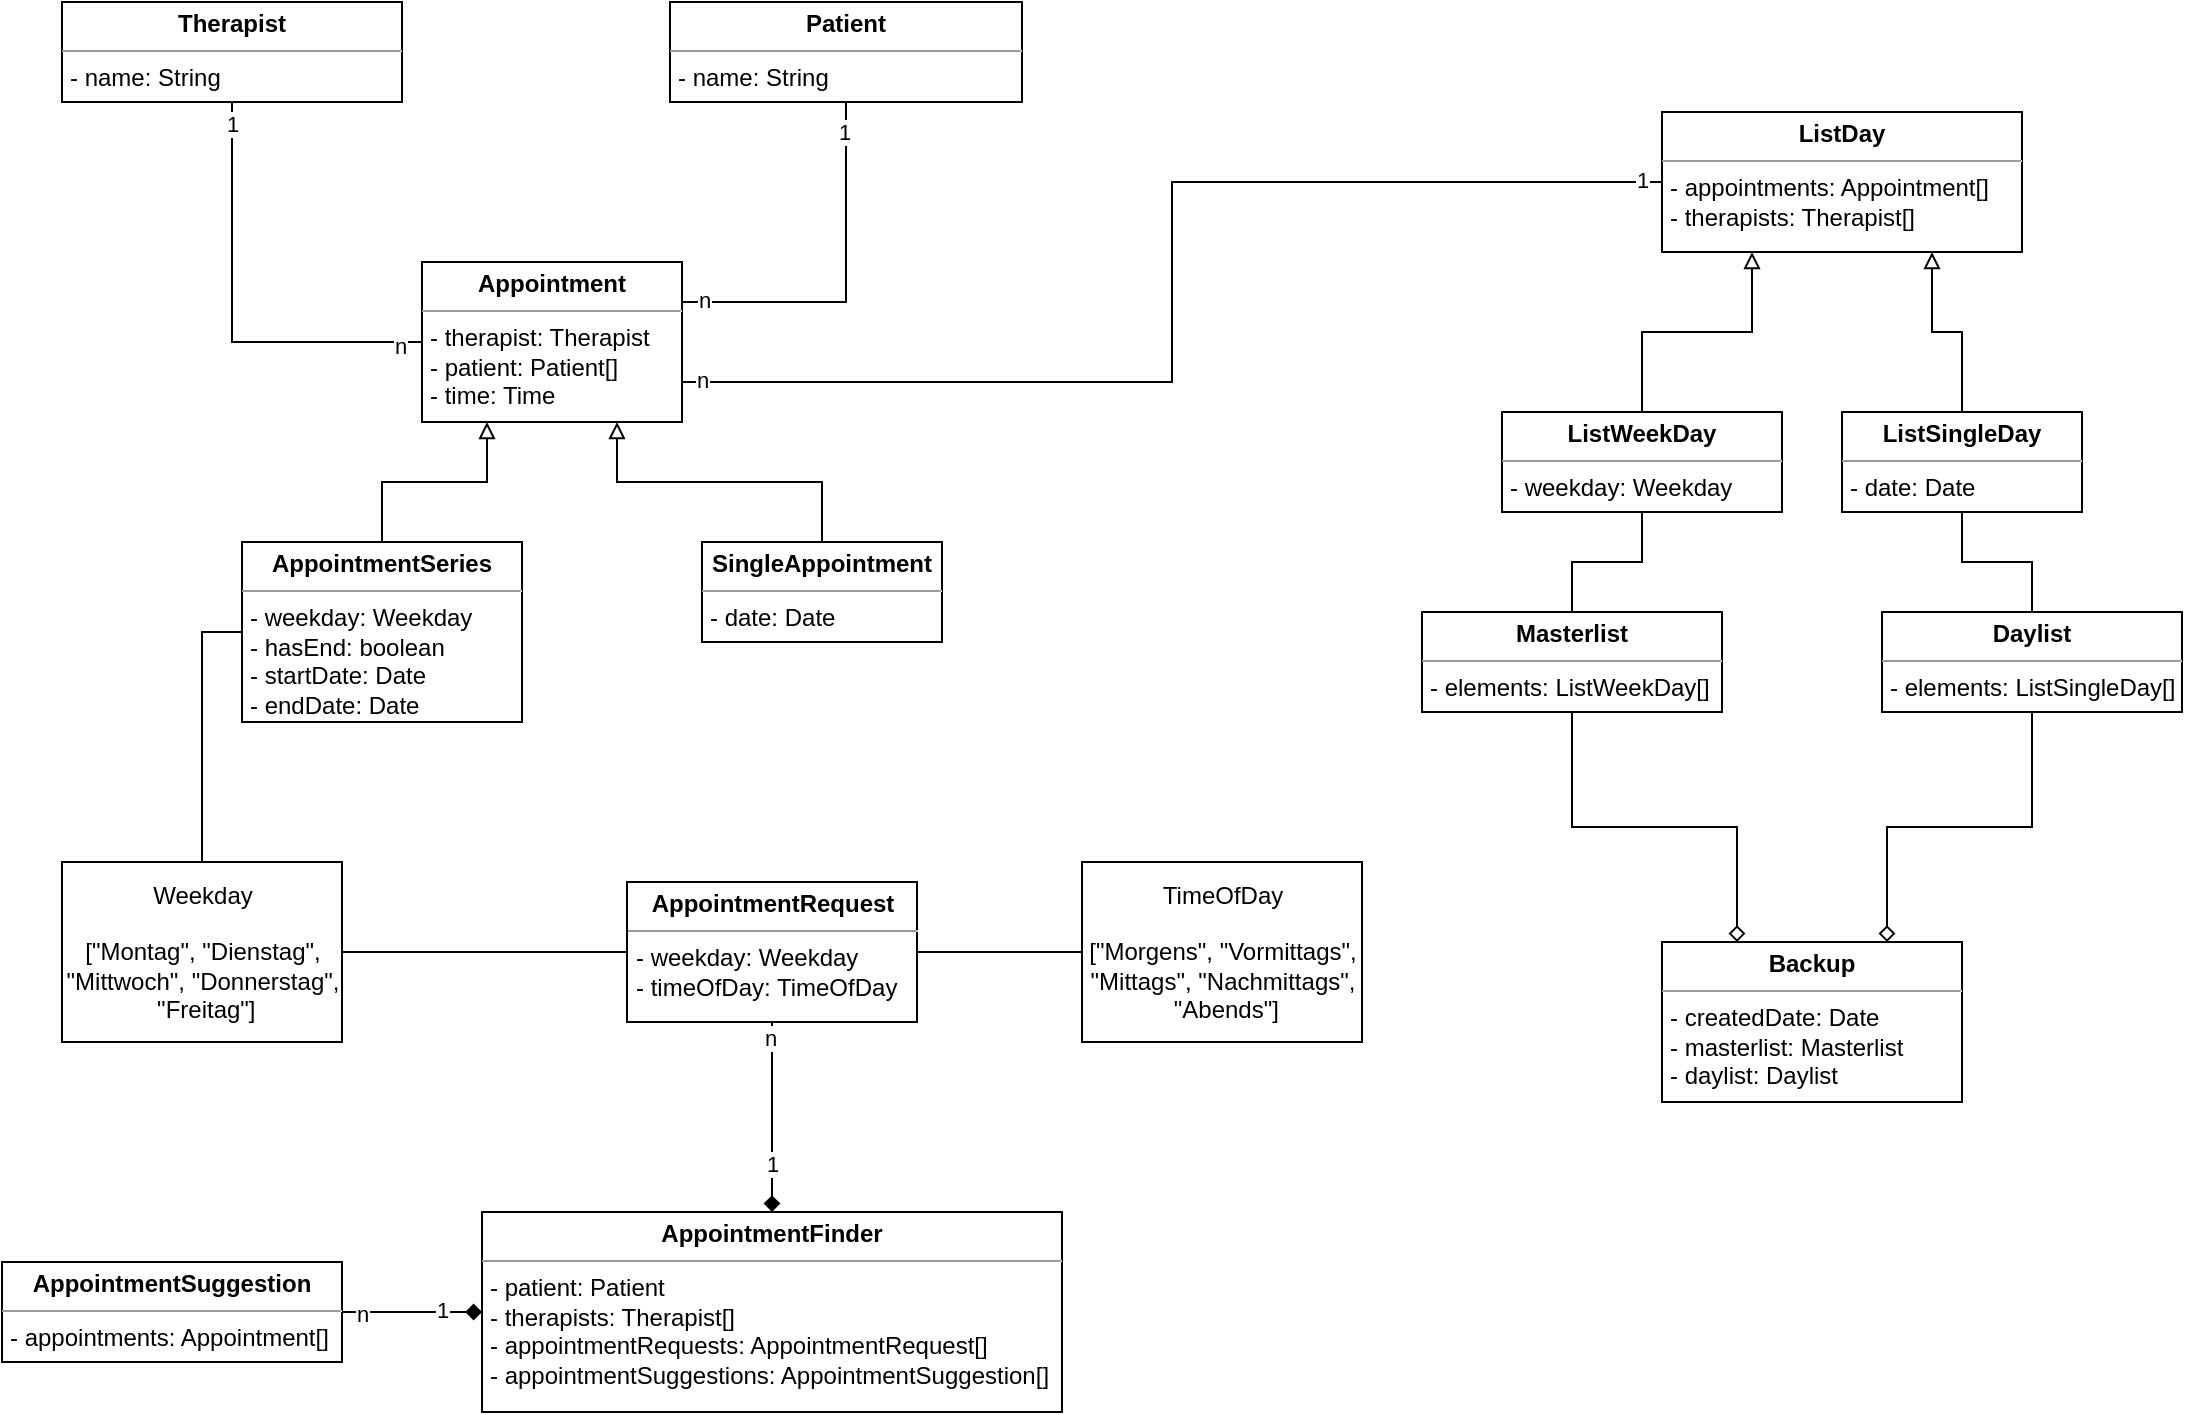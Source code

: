 <mxfile version="16.4.7" type="device"><diagram id="5_IC30oNy4ajmuIAjbog" name="Page-1"><mxGraphModel dx="1058" dy="762" grid="1" gridSize="10" guides="1" tooltips="1" connect="1" arrows="1" fold="1" page="1" pageScale="1" pageWidth="1169" pageHeight="827" math="0" shadow="0"><root><mxCell id="0"/><mxCell id="1" parent="0"/><mxCell id="iJ35UKWqu97u2thRW8kP-34" style="edgeStyle=orthogonalEdgeStyle;rounded=0;orthogonalLoop=1;jettySize=auto;html=1;exitX=1;exitY=0.5;exitDx=0;exitDy=0;entryX=0;entryY=0.5;entryDx=0;entryDy=0;endArrow=none;endFill=0;" parent="1" source="iJ35UKWqu97u2thRW8kP-9" target="iJ35UKWqu97u2thRW8kP-33" edge="1"><mxGeometry relative="1" as="geometry"/></mxCell><mxCell id="iJ35UKWqu97u2thRW8kP-9" value="Weekday&lt;br&gt;&lt;br&gt;[&quot;Montag&quot;, &quot;Dienstag&quot;, &lt;br&gt;&quot;Mittwoch&quot;, &quot;Donnerstag&quot;,&lt;br&gt;&amp;nbsp;&quot;Freitag&quot;]" style="html=1;align=center;verticalAlign=middle;rounded=0;absoluteArcSize=1;arcSize=10;dashed=0;" parent="1" vertex="1"><mxGeometry x="40" y="470" width="140" height="90" as="geometry"/></mxCell><mxCell id="iJ35UKWqu97u2thRW8kP-21" style="edgeStyle=orthogonalEdgeStyle;rounded=0;orthogonalLoop=1;jettySize=auto;html=1;exitX=1;exitY=0.25;exitDx=0;exitDy=0;entryX=0.5;entryY=1;entryDx=0;entryDy=0;endArrow=none;endFill=0;" parent="1" source="iJ35UKWqu97u2thRW8kP-11" target="iJ35UKWqu97u2thRW8kP-12" edge="1"><mxGeometry relative="1" as="geometry"/></mxCell><mxCell id="iJ35UKWqu97u2thRW8kP-24" value="n" style="edgeLabel;html=1;align=center;verticalAlign=middle;resizable=0;points=[];" parent="iJ35UKWqu97u2thRW8kP-21" vertex="1" connectable="0"><mxGeometry x="-0.882" y="1" relative="1" as="geometry"><mxPoint as="offset"/></mxGeometry></mxCell><mxCell id="iJ35UKWqu97u2thRW8kP-25" value="1" style="edgeLabel;html=1;align=center;verticalAlign=middle;resizable=0;points=[];" parent="iJ35UKWqu97u2thRW8kP-21" vertex="1" connectable="0"><mxGeometry x="0.84" y="1" relative="1" as="geometry"><mxPoint as="offset"/></mxGeometry></mxCell><mxCell id="iJ35UKWqu97u2thRW8kP-30" style="edgeStyle=orthogonalEdgeStyle;rounded=0;orthogonalLoop=1;jettySize=auto;html=1;exitX=0.25;exitY=1;exitDx=0;exitDy=0;entryX=0.5;entryY=0;entryDx=0;entryDy=0;endArrow=none;endFill=0;startArrow=block;startFill=0;" parent="1" source="iJ35UKWqu97u2thRW8kP-11" target="iJ35UKWqu97u2thRW8kP-27" edge="1"><mxGeometry relative="1" as="geometry"/></mxCell><mxCell id="iJ35UKWqu97u2thRW8kP-31" style="edgeStyle=orthogonalEdgeStyle;rounded=0;orthogonalLoop=1;jettySize=auto;html=1;exitX=0.75;exitY=1;exitDx=0;exitDy=0;entryX=0.5;entryY=0;entryDx=0;entryDy=0;endArrow=none;endFill=0;startArrow=block;startFill=0;" parent="1" source="iJ35UKWqu97u2thRW8kP-11" target="iJ35UKWqu97u2thRW8kP-26" edge="1"><mxGeometry relative="1" as="geometry"/></mxCell><mxCell id="iJ35UKWqu97u2thRW8kP-57" style="edgeStyle=orthogonalEdgeStyle;rounded=0;orthogonalLoop=1;jettySize=auto;html=1;exitX=1;exitY=0.75;exitDx=0;exitDy=0;startArrow=none;startFill=0;endArrow=none;endFill=0;entryX=0;entryY=0.5;entryDx=0;entryDy=0;" parent="1" source="iJ35UKWqu97u2thRW8kP-11" target="iJ35UKWqu97u2thRW8kP-45" edge="1"><mxGeometry relative="1" as="geometry"><mxPoint x="570" y="190" as="targetPoint"/></mxGeometry></mxCell><mxCell id="iJ35UKWqu97u2thRW8kP-58" value="1" style="edgeLabel;html=1;align=center;verticalAlign=middle;resizable=0;points=[];" parent="iJ35UKWqu97u2thRW8kP-57" vertex="1" connectable="0"><mxGeometry x="0.964" y="1" relative="1" as="geometry"><mxPoint as="offset"/></mxGeometry></mxCell><mxCell id="iJ35UKWqu97u2thRW8kP-59" value="n" style="edgeLabel;html=1;align=center;verticalAlign=middle;resizable=0;points=[];" parent="iJ35UKWqu97u2thRW8kP-57" vertex="1" connectable="0"><mxGeometry x="-0.968" y="1" relative="1" as="geometry"><mxPoint as="offset"/></mxGeometry></mxCell><mxCell id="iJ35UKWqu97u2thRW8kP-11" value="&lt;p style=&quot;margin: 0px ; margin-top: 4px ; text-align: center&quot;&gt;&lt;b&gt;Appointment&lt;/b&gt;&lt;br&gt;&lt;/p&gt;&lt;hr size=&quot;1&quot;&gt;&lt;p style=&quot;margin: 0px 0px 0px 4px&quot;&gt;- therapist: Therapist&lt;/p&gt;&lt;p style=&quot;margin: 0px 0px 0px 4px&quot;&gt;- patient: Patient[]&lt;/p&gt;&lt;p style=&quot;margin: 0px ; margin-left: 4px&quot;&gt;&lt;span&gt;- time: Time&lt;/span&gt;&lt;br&gt;&lt;/p&gt;&lt;p style=&quot;margin: 0px ; margin-left: 4px&quot;&gt;&lt;br&gt;&lt;/p&gt;" style="verticalAlign=top;align=left;overflow=fill;fontSize=12;fontFamily=Helvetica;html=1;" parent="1" vertex="1"><mxGeometry x="220" y="170" width="130" height="80" as="geometry"/></mxCell><mxCell id="iJ35UKWqu97u2thRW8kP-12" value="&lt;p style=&quot;margin: 0px ; margin-top: 4px ; text-align: center&quot;&gt;&lt;b&gt;Patient&lt;/b&gt;&lt;/p&gt;&lt;hr size=&quot;1&quot;&gt;&lt;p style=&quot;margin: 0px ; margin-left: 4px&quot;&gt;- name: String&lt;/p&gt;&lt;p style=&quot;margin: 0px 0px 0px 4px&quot;&gt;&lt;br&gt;&lt;/p&gt;" style="verticalAlign=top;align=left;overflow=fill;fontSize=12;fontFamily=Helvetica;html=1;" parent="1" vertex="1"><mxGeometry x="344" y="40" width="176" height="50" as="geometry"/></mxCell><mxCell id="iJ35UKWqu97u2thRW8kP-20" style="edgeStyle=orthogonalEdgeStyle;rounded=0;orthogonalLoop=1;jettySize=auto;html=1;exitX=0.5;exitY=1;exitDx=0;exitDy=0;entryX=0;entryY=0.5;entryDx=0;entryDy=0;endArrow=none;endFill=0;" parent="1" source="iJ35UKWqu97u2thRW8kP-13" target="iJ35UKWqu97u2thRW8kP-11" edge="1"><mxGeometry relative="1" as="geometry"/></mxCell><mxCell id="iJ35UKWqu97u2thRW8kP-28" value="1" style="edgeLabel;html=1;align=center;verticalAlign=middle;resizable=0;points=[];" parent="iJ35UKWqu97u2thRW8kP-20" vertex="1" connectable="0"><mxGeometry x="-0.903" relative="1" as="geometry"><mxPoint as="offset"/></mxGeometry></mxCell><mxCell id="iJ35UKWqu97u2thRW8kP-29" value="n" style="edgeLabel;html=1;align=center;verticalAlign=middle;resizable=0;points=[];" parent="iJ35UKWqu97u2thRW8kP-20" vertex="1" connectable="0"><mxGeometry x="0.896" y="-2" relative="1" as="geometry"><mxPoint as="offset"/></mxGeometry></mxCell><mxCell id="iJ35UKWqu97u2thRW8kP-13" value="&lt;p style=&quot;margin: 0px ; margin-top: 4px ; text-align: center&quot;&gt;&lt;b&gt;Therapist&lt;/b&gt;&lt;br&gt;&lt;/p&gt;&lt;hr size=&quot;1&quot;&gt;&lt;p style=&quot;margin: 0px ; margin-left: 4px&quot;&gt;- name: String&lt;/p&gt;&lt;p style=&quot;margin: 0px ; margin-left: 4px&quot;&gt;&lt;br&gt;&lt;/p&gt;" style="verticalAlign=top;align=left;overflow=fill;fontSize=12;fontFamily=Helvetica;html=1;" parent="1" vertex="1"><mxGeometry x="40" y="40" width="170" height="50" as="geometry"/></mxCell><mxCell id="iJ35UKWqu97u2thRW8kP-26" value="&lt;p style=&quot;margin: 0px ; margin-top: 4px ; text-align: center&quot;&gt;&lt;b&gt;SingleAppointment&lt;/b&gt;&lt;/p&gt;&lt;hr size=&quot;1&quot;&gt;&lt;p style=&quot;margin: 0px ; margin-left: 4px&quot;&gt;&lt;span&gt;- date: Date&lt;/span&gt;&lt;br&gt;&lt;/p&gt;&lt;p style=&quot;margin: 0px ; margin-left: 4px&quot;&gt;&lt;br&gt;&lt;/p&gt;" style="verticalAlign=top;align=left;overflow=fill;fontSize=12;fontFamily=Helvetica;html=1;" parent="1" vertex="1"><mxGeometry x="360" y="310" width="120" height="50" as="geometry"/></mxCell><mxCell id="iJ35UKWqu97u2thRW8kP-32" style="edgeStyle=orthogonalEdgeStyle;rounded=0;orthogonalLoop=1;jettySize=auto;html=1;exitX=0;exitY=0.5;exitDx=0;exitDy=0;entryX=0.5;entryY=0;entryDx=0;entryDy=0;endArrow=none;endFill=0;" parent="1" source="iJ35UKWqu97u2thRW8kP-27" target="iJ35UKWqu97u2thRW8kP-9" edge="1"><mxGeometry relative="1" as="geometry"/></mxCell><mxCell id="iJ35UKWqu97u2thRW8kP-27" value="&lt;p style=&quot;margin: 0px ; margin-top: 4px ; text-align: center&quot;&gt;&lt;b&gt;AppointmentSeries&lt;/b&gt;&lt;/p&gt;&lt;hr size=&quot;1&quot;&gt;&lt;p style=&quot;margin: 0px ; margin-left: 4px&quot;&gt;&lt;span&gt;- weekday: Weekday&lt;/span&gt;&lt;br&gt;&lt;/p&gt;&lt;p style=&quot;margin: 0px ; margin-left: 4px&quot;&gt;&lt;span&gt;- hasEnd: boolean&lt;/span&gt;&lt;/p&gt;&lt;p style=&quot;margin: 0px ; margin-left: 4px&quot;&gt;&lt;span&gt;- startDate: Date&lt;/span&gt;&lt;/p&gt;&lt;p style=&quot;margin: 0px ; margin-left: 4px&quot;&gt;&lt;span&gt;- endDate: Date&lt;/span&gt;&lt;/p&gt;&lt;p style=&quot;margin: 0px ; margin-left: 4px&quot;&gt;&lt;br&gt;&lt;/p&gt;" style="verticalAlign=top;align=left;overflow=fill;fontSize=12;fontFamily=Helvetica;html=1;" parent="1" vertex="1"><mxGeometry x="130" y="310" width="140" height="90" as="geometry"/></mxCell><mxCell id="iJ35UKWqu97u2thRW8kP-36" style="edgeStyle=orthogonalEdgeStyle;rounded=0;orthogonalLoop=1;jettySize=auto;html=1;exitX=1;exitY=0.5;exitDx=0;exitDy=0;entryX=0;entryY=0.5;entryDx=0;entryDy=0;startArrow=none;startFill=0;endArrow=none;endFill=0;" parent="1" source="iJ35UKWqu97u2thRW8kP-33" target="iJ35UKWqu97u2thRW8kP-35" edge="1"><mxGeometry relative="1" as="geometry"/></mxCell><mxCell id="iJ35UKWqu97u2thRW8kP-42" style="edgeStyle=orthogonalEdgeStyle;rounded=0;orthogonalLoop=1;jettySize=auto;html=1;exitX=0.5;exitY=1;exitDx=0;exitDy=0;entryX=0.5;entryY=0;entryDx=0;entryDy=0;startArrow=none;startFill=0;endArrow=diamond;endFill=1;" parent="1" source="iJ35UKWqu97u2thRW8kP-33" target="iJ35UKWqu97u2thRW8kP-37" edge="1"><mxGeometry relative="1" as="geometry"/></mxCell><mxCell id="iJ35UKWqu97u2thRW8kP-43" value="1" style="edgeLabel;html=1;align=center;verticalAlign=middle;resizable=0;points=[];" parent="iJ35UKWqu97u2thRW8kP-42" vertex="1" connectable="0"><mxGeometry x="0.839" relative="1" as="geometry"><mxPoint y="-17" as="offset"/></mxGeometry></mxCell><mxCell id="iJ35UKWqu97u2thRW8kP-44" value="n" style="edgeLabel;html=1;align=center;verticalAlign=middle;resizable=0;points=[];" parent="iJ35UKWqu97u2thRW8kP-42" vertex="1" connectable="0"><mxGeometry x="-0.839" y="-1" relative="1" as="geometry"><mxPoint as="offset"/></mxGeometry></mxCell><mxCell id="iJ35UKWqu97u2thRW8kP-33" value="&lt;p style=&quot;margin: 0px ; margin-top: 4px ; text-align: center&quot;&gt;&lt;b&gt;AppointmentRequest&lt;/b&gt;&lt;/p&gt;&lt;hr size=&quot;1&quot;&gt;&lt;p style=&quot;margin: 0px ; margin-left: 4px&quot;&gt;&lt;span&gt;- weekday: Weekday&lt;/span&gt;&lt;br&gt;&lt;/p&gt;&lt;p style=&quot;margin: 0px ; margin-left: 4px&quot;&gt;&lt;span&gt;- timeOfDay: TimeOfDay&lt;/span&gt;&lt;/p&gt;&lt;br&gt;&lt;p style=&quot;margin: 0px ; margin-left: 4px&quot;&gt;&lt;br&gt;&lt;/p&gt;" style="verticalAlign=top;align=left;overflow=fill;fontSize=12;fontFamily=Helvetica;html=1;" parent="1" vertex="1"><mxGeometry x="322.5" y="480" width="145" height="70" as="geometry"/></mxCell><mxCell id="iJ35UKWqu97u2thRW8kP-35" value="TimeOfDay&lt;br&gt;&lt;br&gt;[&quot;Morgens&quot;, &quot;Vormittags&quot;, &lt;br&gt;&quot;Mittags&quot;, &quot;Nachmittags&quot;,&lt;br&gt;&amp;nbsp;&quot;Abends&quot;]" style="html=1;align=center;verticalAlign=middle;rounded=0;absoluteArcSize=1;arcSize=10;dashed=0;" parent="1" vertex="1"><mxGeometry x="550" y="470" width="140" height="90" as="geometry"/></mxCell><mxCell id="iJ35UKWqu97u2thRW8kP-37" value="&lt;p style=&quot;margin: 0px ; margin-top: 4px ; text-align: center&quot;&gt;&lt;b&gt;AppointmentFinder&lt;/b&gt;&lt;/p&gt;&lt;hr size=&quot;1&quot;&gt;&lt;p style=&quot;margin: 0px ; margin-left: 4px&quot;&gt;&lt;span&gt;- patient: Patient&lt;/span&gt;&lt;/p&gt;&lt;p style=&quot;margin: 0px ; margin-left: 4px&quot;&gt;&lt;span&gt;- therapists: Therapist[]&lt;/span&gt;&lt;/p&gt;&lt;p style=&quot;margin: 0px ; margin-left: 4px&quot;&gt;&lt;span&gt;- appointmentRequests: AppointmentRequest[]&lt;/span&gt;&lt;/p&gt;&lt;p style=&quot;margin: 0px ; margin-left: 4px&quot;&gt;&lt;span&gt;- appointmentSuggestions: AppointmentSuggestion[]&lt;/span&gt;&lt;/p&gt;&lt;p style=&quot;margin: 0px ; margin-left: 4px&quot;&gt;&lt;br&gt;&lt;/p&gt;" style="verticalAlign=top;align=left;overflow=fill;fontSize=12;fontFamily=Helvetica;html=1;" parent="1" vertex="1"><mxGeometry x="250" y="645" width="290" height="100" as="geometry"/></mxCell><mxCell id="iJ35UKWqu97u2thRW8kP-39" style="edgeStyle=orthogonalEdgeStyle;rounded=0;orthogonalLoop=1;jettySize=auto;html=1;exitX=1;exitY=0.5;exitDx=0;exitDy=0;entryX=0;entryY=0.5;entryDx=0;entryDy=0;startArrow=none;startFill=0;endArrow=diamond;endFill=1;" parent="1" source="iJ35UKWqu97u2thRW8kP-38" target="iJ35UKWqu97u2thRW8kP-37" edge="1"><mxGeometry relative="1" as="geometry"/></mxCell><mxCell id="iJ35UKWqu97u2thRW8kP-40" value="1" style="edgeLabel;html=1;align=center;verticalAlign=middle;resizable=0;points=[];" parent="iJ35UKWqu97u2thRW8kP-39" vertex="1" connectable="0"><mxGeometry x="0.8" y="1" relative="1" as="geometry"><mxPoint x="-13" as="offset"/></mxGeometry></mxCell><mxCell id="iJ35UKWqu97u2thRW8kP-41" value="n" style="edgeLabel;html=1;align=center;verticalAlign=middle;resizable=0;points=[];" parent="iJ35UKWqu97u2thRW8kP-39" vertex="1" connectable="0"><mxGeometry x="-0.783" y="-1" relative="1" as="geometry"><mxPoint x="2" as="offset"/></mxGeometry></mxCell><mxCell id="iJ35UKWqu97u2thRW8kP-38" value="&lt;p style=&quot;margin: 0px ; margin-top: 4px ; text-align: center&quot;&gt;&lt;b&gt;AppointmentSuggestion&lt;/b&gt;&lt;/p&gt;&lt;hr size=&quot;1&quot;&gt;&lt;p style=&quot;margin: 0px ; margin-left: 4px&quot;&gt;&lt;span&gt;- appointments: Appointment[]&lt;/span&gt;&lt;/p&gt;&lt;p style=&quot;margin: 0px ; margin-left: 4px&quot;&gt;&lt;br&gt;&lt;/p&gt;" style="verticalAlign=top;align=left;overflow=fill;fontSize=12;fontFamily=Helvetica;html=1;" parent="1" vertex="1"><mxGeometry x="10" y="670" width="170" height="50" as="geometry"/></mxCell><mxCell id="iJ35UKWqu97u2thRW8kP-49" style="edgeStyle=orthogonalEdgeStyle;rounded=0;orthogonalLoop=1;jettySize=auto;html=1;exitX=0.75;exitY=1;exitDx=0;exitDy=0;entryX=0.5;entryY=0;entryDx=0;entryDy=0;startArrow=block;startFill=0;endArrow=none;endFill=0;" parent="1" source="iJ35UKWqu97u2thRW8kP-45" target="iJ35UKWqu97u2thRW8kP-47" edge="1"><mxGeometry relative="1" as="geometry"/></mxCell><mxCell id="iJ35UKWqu97u2thRW8kP-50" style="edgeStyle=orthogonalEdgeStyle;rounded=0;orthogonalLoop=1;jettySize=auto;html=1;exitX=0.25;exitY=1;exitDx=0;exitDy=0;entryX=0.5;entryY=0;entryDx=0;entryDy=0;startArrow=block;startFill=0;endArrow=none;endFill=0;" parent="1" source="iJ35UKWqu97u2thRW8kP-45" target="iJ35UKWqu97u2thRW8kP-46" edge="1"><mxGeometry relative="1" as="geometry"/></mxCell><mxCell id="iJ35UKWqu97u2thRW8kP-45" value="&lt;p style=&quot;margin: 0px ; margin-top: 4px ; text-align: center&quot;&gt;&lt;b&gt;ListDay&lt;/b&gt;&lt;/p&gt;&lt;hr size=&quot;1&quot;&gt;&lt;p style=&quot;margin: 0px ; margin-left: 4px&quot;&gt;&lt;span&gt;- appointments: Appointment[]&lt;/span&gt;&lt;br&gt;&lt;/p&gt;&lt;p style=&quot;margin: 0px 0px 0px 4px&quot;&gt;- therapists: Therapist[]&lt;/p&gt;&lt;div&gt;&lt;br&gt;&lt;/div&gt;" style="verticalAlign=top;align=left;overflow=fill;fontSize=12;fontFamily=Helvetica;html=1;" parent="1" vertex="1"><mxGeometry x="840" y="95" width="180" height="70" as="geometry"/></mxCell><mxCell id="iJ35UKWqu97u2thRW8kP-55" style="edgeStyle=orthogonalEdgeStyle;rounded=0;orthogonalLoop=1;jettySize=auto;html=1;exitX=0.5;exitY=1;exitDx=0;exitDy=0;entryX=0.5;entryY=0;entryDx=0;entryDy=0;startArrow=none;startFill=0;endArrow=none;endFill=0;" parent="1" source="iJ35UKWqu97u2thRW8kP-46" target="iJ35UKWqu97u2thRW8kP-51" edge="1"><mxGeometry relative="1" as="geometry"/></mxCell><mxCell id="iJ35UKWqu97u2thRW8kP-46" value="&lt;p style=&quot;margin: 0px ; margin-top: 4px ; text-align: center&quot;&gt;&lt;b&gt;ListWeekDay&lt;/b&gt;&lt;/p&gt;&lt;hr size=&quot;1&quot;&gt;&lt;p style=&quot;margin: 0px ; margin-left: 4px&quot;&gt;&lt;span&gt;- weekday: Weekday&lt;/span&gt;&lt;/p&gt;&lt;p style=&quot;margin: 0px ; margin-left: 4px&quot;&gt;&lt;br&gt;&lt;/p&gt;" style="verticalAlign=top;align=left;overflow=fill;fontSize=12;fontFamily=Helvetica;html=1;" parent="1" vertex="1"><mxGeometry x="760" y="245" width="140" height="50" as="geometry"/></mxCell><mxCell id="iJ35UKWqu97u2thRW8kP-47" value="&lt;p style=&quot;margin: 0px ; margin-top: 4px ; text-align: center&quot;&gt;&lt;b&gt;ListSingleDay&lt;/b&gt;&lt;/p&gt;&lt;hr size=&quot;1&quot;&gt;&lt;p style=&quot;margin: 0px ; margin-left: 4px&quot;&gt;&lt;span&gt;- date: Date&lt;/span&gt;&lt;/p&gt;&lt;p style=&quot;margin: 0px ; margin-left: 4px&quot;&gt;&lt;br&gt;&lt;/p&gt;" style="verticalAlign=top;align=left;overflow=fill;fontSize=12;fontFamily=Helvetica;html=1;" parent="1" vertex="1"><mxGeometry x="930" y="245" width="120" height="50" as="geometry"/></mxCell><mxCell id="iJ35UKWqu97u2thRW8kP-62" style="edgeStyle=orthogonalEdgeStyle;rounded=0;orthogonalLoop=1;jettySize=auto;html=1;exitX=0.5;exitY=1;exitDx=0;exitDy=0;entryX=0.25;entryY=0;entryDx=0;entryDy=0;startArrow=none;startFill=0;endArrow=diamond;endFill=0;" parent="1" source="iJ35UKWqu97u2thRW8kP-51" target="iJ35UKWqu97u2thRW8kP-60" edge="1"><mxGeometry relative="1" as="geometry"/></mxCell><mxCell id="iJ35UKWqu97u2thRW8kP-51" value="&lt;p style=&quot;margin: 0px ; margin-top: 4px ; text-align: center&quot;&gt;&lt;b&gt;Masterlist&lt;/b&gt;&lt;/p&gt;&lt;hr size=&quot;1&quot;&gt;&lt;p style=&quot;margin: 0px ; margin-left: 4px&quot;&gt;&lt;span&gt;- elements: ListWeekDay[]&lt;/span&gt;&lt;/p&gt;&lt;p style=&quot;margin: 0px ; margin-left: 4px&quot;&gt;&lt;br&gt;&lt;/p&gt;" style="verticalAlign=top;align=left;overflow=fill;fontSize=12;fontFamily=Helvetica;html=1;" parent="1" vertex="1"><mxGeometry x="720" y="345" width="150" height="50" as="geometry"/></mxCell><mxCell id="iJ35UKWqu97u2thRW8kP-54" style="edgeStyle=orthogonalEdgeStyle;rounded=0;orthogonalLoop=1;jettySize=auto;html=1;exitX=0.5;exitY=0;exitDx=0;exitDy=0;entryX=0.5;entryY=1;entryDx=0;entryDy=0;startArrow=none;startFill=0;endArrow=none;endFill=0;" parent="1" source="iJ35UKWqu97u2thRW8kP-53" target="iJ35UKWqu97u2thRW8kP-47" edge="1"><mxGeometry relative="1" as="geometry"/></mxCell><mxCell id="iJ35UKWqu97u2thRW8kP-61" style="edgeStyle=orthogonalEdgeStyle;rounded=0;orthogonalLoop=1;jettySize=auto;html=1;exitX=0.5;exitY=1;exitDx=0;exitDy=0;entryX=0.75;entryY=0;entryDx=0;entryDy=0;startArrow=none;startFill=0;endArrow=diamond;endFill=0;" parent="1" source="iJ35UKWqu97u2thRW8kP-53" target="iJ35UKWqu97u2thRW8kP-60" edge="1"><mxGeometry relative="1" as="geometry"/></mxCell><mxCell id="iJ35UKWqu97u2thRW8kP-53" value="&lt;p style=&quot;margin: 0px ; margin-top: 4px ; text-align: center&quot;&gt;&lt;b&gt;Daylist&lt;/b&gt;&lt;/p&gt;&lt;hr size=&quot;1&quot;&gt;&lt;p style=&quot;margin: 0px ; margin-left: 4px&quot;&gt;&lt;span&gt;- elements: ListSingleDay[]&lt;/span&gt;&lt;/p&gt;&lt;p style=&quot;margin: 0px ; margin-left: 4px&quot;&gt;&lt;br&gt;&lt;/p&gt;" style="verticalAlign=top;align=left;overflow=fill;fontSize=12;fontFamily=Helvetica;html=1;" parent="1" vertex="1"><mxGeometry x="950" y="345" width="150" height="50" as="geometry"/></mxCell><mxCell id="iJ35UKWqu97u2thRW8kP-60" value="&lt;p style=&quot;margin: 0px ; margin-top: 4px ; text-align: center&quot;&gt;&lt;b&gt;Backup&lt;/b&gt;&lt;/p&gt;&lt;hr size=&quot;1&quot;&gt;&lt;p style=&quot;margin: 0px ; margin-left: 4px&quot;&gt;&lt;span&gt;- createdDate: Date&lt;/span&gt;&lt;br&gt;&lt;/p&gt;&lt;p style=&quot;margin: 0px ; margin-left: 4px&quot;&gt;&lt;span&gt;- masterlist: Masterlist&lt;/span&gt;&lt;/p&gt;&lt;p style=&quot;margin: 0px ; margin-left: 4px&quot;&gt;&lt;span&gt;- daylist: Daylist&lt;/span&gt;&lt;/p&gt;&lt;p style=&quot;margin: 0px ; margin-left: 4px&quot;&gt;&lt;br&gt;&lt;/p&gt;" style="verticalAlign=top;align=left;overflow=fill;fontSize=12;fontFamily=Helvetica;html=1;" parent="1" vertex="1"><mxGeometry x="840" y="510" width="150" height="80" as="geometry"/></mxCell></root></mxGraphModel></diagram></mxfile>